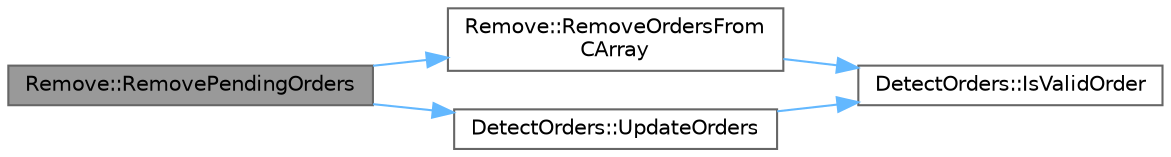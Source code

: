 digraph "Remove::RemovePendingOrders"
{
 // LATEX_PDF_SIZE
  bgcolor="transparent";
  edge [fontname=Helvetica,fontsize=10,labelfontname=Helvetica,labelfontsize=10];
  node [fontname=Helvetica,fontsize=10,shape=box,height=0.2,width=0.4];
  rankdir="LR";
  Node1 [id="Node000001",label="Remove::RemovePendingOrders",height=0.2,width=0.4,color="gray40", fillcolor="grey60", style="filled", fontcolor="black",tooltip="Removes all pending orders."];
  Node1 -> Node2 [id="edge1_Node000001_Node000002",color="steelblue1",style="solid",tooltip=" "];
  Node2 [id="Node000002",label="Remove::RemoveOrdersFrom\lCArray",height=0.2,width=0.4,color="grey40", fillcolor="white", style="filled",URL="$class_remove.html#a33ef26df24e4c75ae76753c6e64c011c",tooltip="Removes orders from an array of order tickets."];
  Node2 -> Node3 [id="edge2_Node000002_Node000003",color="steelblue1",style="solid",tooltip=" "];
  Node3 [id="Node000003",label="DetectOrders::IsValidOrder",height=0.2,width=0.4,color="grey40", fillcolor="white", style="filled",URL="$class_detect_orders.html#a39a3424d89b2ac42c217b911d6d3e23f",tooltip="Checks if an order is valid."];
  Node1 -> Node4 [id="edge3_Node000001_Node000004",color="steelblue1",style="solid",tooltip=" "];
  Node4 [id="Node000004",label="DetectOrders::UpdateOrders",height=0.2,width=0.4,color="grey40", fillcolor="white", style="filled",URL="$class_detect_orders.html#a2cd77320831223275d8d02a13b69eebd",tooltip="Updates the orders by collecting valid order tickets."];
  Node4 -> Node3 [id="edge4_Node000004_Node000003",color="steelblue1",style="solid",tooltip=" "];
}
